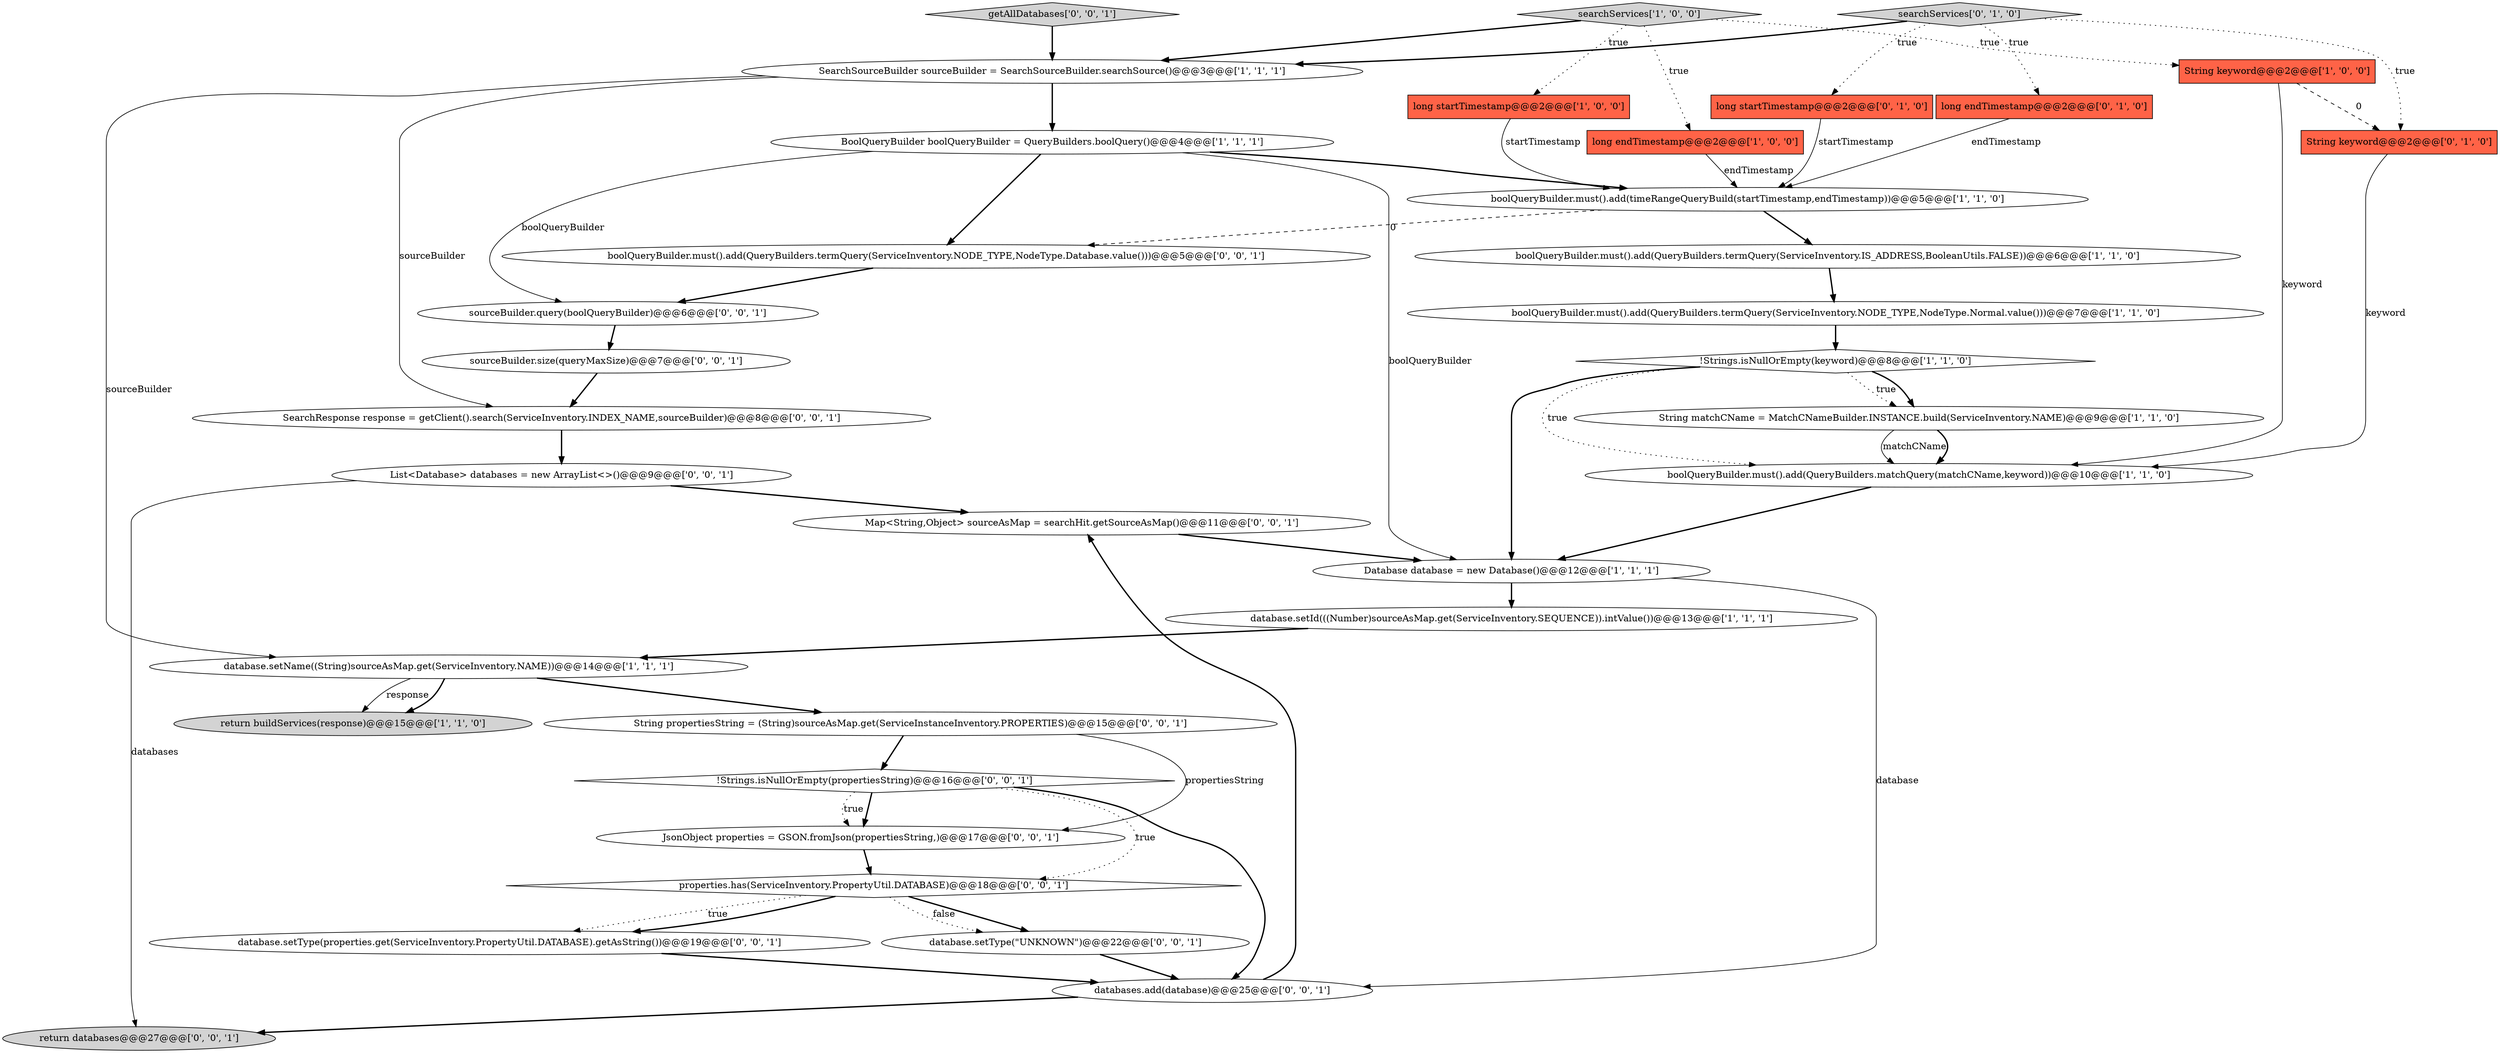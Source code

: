 digraph {
23 [style = filled, label = "List<Database> databases = new ArrayList<>()@@@9@@@['0', '0', '1']", fillcolor = white, shape = ellipse image = "AAA0AAABBB3BBB"];
2 [style = filled, label = "SearchSourceBuilder sourceBuilder = SearchSourceBuilder.searchSource()@@@3@@@['1', '1', '1']", fillcolor = white, shape = ellipse image = "AAA0AAABBB1BBB"];
32 [style = filled, label = "String propertiesString = (String)sourceAsMap.get(ServiceInstanceInventory.PROPERTIES)@@@15@@@['0', '0', '1']", fillcolor = white, shape = ellipse image = "AAA0AAABBB3BBB"];
13 [style = filled, label = "Database database = new Database()@@@12@@@['1', '1', '1']", fillcolor = white, shape = ellipse image = "AAA0AAABBB1BBB"];
15 [style = filled, label = "BoolQueryBuilder boolQueryBuilder = QueryBuilders.boolQuery()@@@4@@@['1', '1', '1']", fillcolor = white, shape = ellipse image = "AAA0AAABBB1BBB"];
11 [style = filled, label = "database.setId(((Number)sourceAsMap.get(ServiceInventory.SEQUENCE)).intValue())@@@13@@@['1', '1', '1']", fillcolor = white, shape = ellipse image = "AAA0AAABBB1BBB"];
7 [style = filled, label = "String keyword@@@2@@@['1', '0', '0']", fillcolor = tomato, shape = box image = "AAA1AAABBB1BBB"];
4 [style = filled, label = "boolQueryBuilder.must().add(QueryBuilders.termQuery(ServiceInventory.NODE_TYPE,NodeType.Normal.value()))@@@7@@@['1', '1', '0']", fillcolor = white, shape = ellipse image = "AAA0AAABBB1BBB"];
10 [style = filled, label = "return buildServices(response)@@@15@@@['1', '1', '0']", fillcolor = lightgray, shape = ellipse image = "AAA0AAABBB1BBB"];
26 [style = filled, label = "sourceBuilder.size(queryMaxSize)@@@7@@@['0', '0', '1']", fillcolor = white, shape = ellipse image = "AAA0AAABBB3BBB"];
5 [style = filled, label = "long startTimestamp@@@2@@@['1', '0', '0']", fillcolor = tomato, shape = box image = "AAA0AAABBB1BBB"];
30 [style = filled, label = "SearchResponse response = getClient().search(ServiceInventory.INDEX_NAME,sourceBuilder)@@@8@@@['0', '0', '1']", fillcolor = white, shape = ellipse image = "AAA0AAABBB3BBB"];
1 [style = filled, label = "searchServices['1', '0', '0']", fillcolor = lightgray, shape = diamond image = "AAA0AAABBB1BBB"];
0 [style = filled, label = "boolQueryBuilder.must().add(QueryBuilders.matchQuery(matchCName,keyword))@@@10@@@['1', '1', '0']", fillcolor = white, shape = ellipse image = "AAA0AAABBB1BBB"];
33 [style = filled, label = "!Strings.isNullOrEmpty(propertiesString)@@@16@@@['0', '0', '1']", fillcolor = white, shape = diamond image = "AAA0AAABBB3BBB"];
9 [style = filled, label = "!Strings.isNullOrEmpty(keyword)@@@8@@@['1', '1', '0']", fillcolor = white, shape = diamond image = "AAA0AAABBB1BBB"];
25 [style = filled, label = "database.setType(\"UNKNOWN\")@@@22@@@['0', '0', '1']", fillcolor = white, shape = ellipse image = "AAA0AAABBB3BBB"];
31 [style = filled, label = "return databases@@@27@@@['0', '0', '1']", fillcolor = lightgray, shape = ellipse image = "AAA0AAABBB3BBB"];
29 [style = filled, label = "getAllDatabases['0', '0', '1']", fillcolor = lightgray, shape = diamond image = "AAA0AAABBB3BBB"];
6 [style = filled, label = "long endTimestamp@@@2@@@['1', '0', '0']", fillcolor = tomato, shape = box image = "AAA0AAABBB1BBB"];
24 [style = filled, label = "JsonObject properties = GSON.fromJson(propertiesString,)@@@17@@@['0', '0', '1']", fillcolor = white, shape = ellipse image = "AAA0AAABBB3BBB"];
28 [style = filled, label = "boolQueryBuilder.must().add(QueryBuilders.termQuery(ServiceInventory.NODE_TYPE,NodeType.Database.value()))@@@5@@@['0', '0', '1']", fillcolor = white, shape = ellipse image = "AAA0AAABBB3BBB"];
34 [style = filled, label = "database.setType(properties.get(ServiceInventory.PropertyUtil.DATABASE).getAsString())@@@19@@@['0', '0', '1']", fillcolor = white, shape = ellipse image = "AAA0AAABBB3BBB"];
17 [style = filled, label = "long endTimestamp@@@2@@@['0', '1', '0']", fillcolor = tomato, shape = box image = "AAA0AAABBB2BBB"];
12 [style = filled, label = "String matchCName = MatchCNameBuilder.INSTANCE.build(ServiceInventory.NAME)@@@9@@@['1', '1', '0']", fillcolor = white, shape = ellipse image = "AAA0AAABBB1BBB"];
14 [style = filled, label = "database.setName((String)sourceAsMap.get(ServiceInventory.NAME))@@@14@@@['1', '1', '1']", fillcolor = white, shape = ellipse image = "AAA0AAABBB1BBB"];
21 [style = filled, label = "sourceBuilder.query(boolQueryBuilder)@@@6@@@['0', '0', '1']", fillcolor = white, shape = ellipse image = "AAA0AAABBB3BBB"];
8 [style = filled, label = "boolQueryBuilder.must().add(QueryBuilders.termQuery(ServiceInventory.IS_ADDRESS,BooleanUtils.FALSE))@@@6@@@['1', '1', '0']", fillcolor = white, shape = ellipse image = "AAA0AAABBB1BBB"];
18 [style = filled, label = "searchServices['0', '1', '0']", fillcolor = lightgray, shape = diamond image = "AAA0AAABBB2BBB"];
16 [style = filled, label = "long startTimestamp@@@2@@@['0', '1', '0']", fillcolor = tomato, shape = box image = "AAA0AAABBB2BBB"];
19 [style = filled, label = "String keyword@@@2@@@['0', '1', '0']", fillcolor = tomato, shape = box image = "AAA1AAABBB2BBB"];
22 [style = filled, label = "properties.has(ServiceInventory.PropertyUtil.DATABASE)@@@18@@@['0', '0', '1']", fillcolor = white, shape = diamond image = "AAA0AAABBB3BBB"];
3 [style = filled, label = "boolQueryBuilder.must().add(timeRangeQueryBuild(startTimestamp,endTimestamp))@@@5@@@['1', '1', '0']", fillcolor = white, shape = ellipse image = "AAA0AAABBB1BBB"];
27 [style = filled, label = "databases.add(database)@@@25@@@['0', '0', '1']", fillcolor = white, shape = ellipse image = "AAA0AAABBB3BBB"];
20 [style = filled, label = "Map<String,Object> sourceAsMap = searchHit.getSourceAsMap()@@@11@@@['0', '0', '1']", fillcolor = white, shape = ellipse image = "AAA0AAABBB3BBB"];
22->34 [style = dotted, label="true"];
4->9 [style = bold, label=""];
22->25 [style = bold, label=""];
12->0 [style = solid, label="matchCName"];
23->20 [style = bold, label=""];
9->12 [style = dotted, label="true"];
20->13 [style = bold, label=""];
9->0 [style = dotted, label="true"];
3->28 [style = dashed, label="0"];
0->13 [style = bold, label=""];
11->14 [style = bold, label=""];
18->16 [style = dotted, label="true"];
30->23 [style = bold, label=""];
14->10 [style = solid, label="response"];
18->19 [style = dotted, label="true"];
14->10 [style = bold, label=""];
27->31 [style = bold, label=""];
18->2 [style = bold, label=""];
15->3 [style = bold, label=""];
24->22 [style = bold, label=""];
12->0 [style = bold, label=""];
19->0 [style = solid, label="keyword"];
13->11 [style = bold, label=""];
33->27 [style = bold, label=""];
32->33 [style = bold, label=""];
26->30 [style = bold, label=""];
1->7 [style = dotted, label="true"];
25->27 [style = bold, label=""];
21->26 [style = bold, label=""];
13->27 [style = solid, label="database"];
28->21 [style = bold, label=""];
29->2 [style = bold, label=""];
6->3 [style = solid, label="endTimestamp"];
7->0 [style = solid, label="keyword"];
15->28 [style = bold, label=""];
7->19 [style = dashed, label="0"];
32->24 [style = solid, label="propertiesString"];
15->21 [style = solid, label="boolQueryBuilder"];
3->8 [style = bold, label=""];
33->24 [style = bold, label=""];
16->3 [style = solid, label="startTimestamp"];
22->34 [style = bold, label=""];
2->15 [style = bold, label=""];
15->13 [style = solid, label="boolQueryBuilder"];
17->3 [style = solid, label="endTimestamp"];
33->24 [style = dotted, label="true"];
1->6 [style = dotted, label="true"];
2->30 [style = solid, label="sourceBuilder"];
1->2 [style = bold, label=""];
9->12 [style = bold, label=""];
18->17 [style = dotted, label="true"];
8->4 [style = bold, label=""];
22->25 [style = dotted, label="false"];
2->14 [style = solid, label="sourceBuilder"];
14->32 [style = bold, label=""];
34->27 [style = bold, label=""];
33->22 [style = dotted, label="true"];
23->31 [style = solid, label="databases"];
27->20 [style = bold, label=""];
1->5 [style = dotted, label="true"];
5->3 [style = solid, label="startTimestamp"];
9->13 [style = bold, label=""];
}
